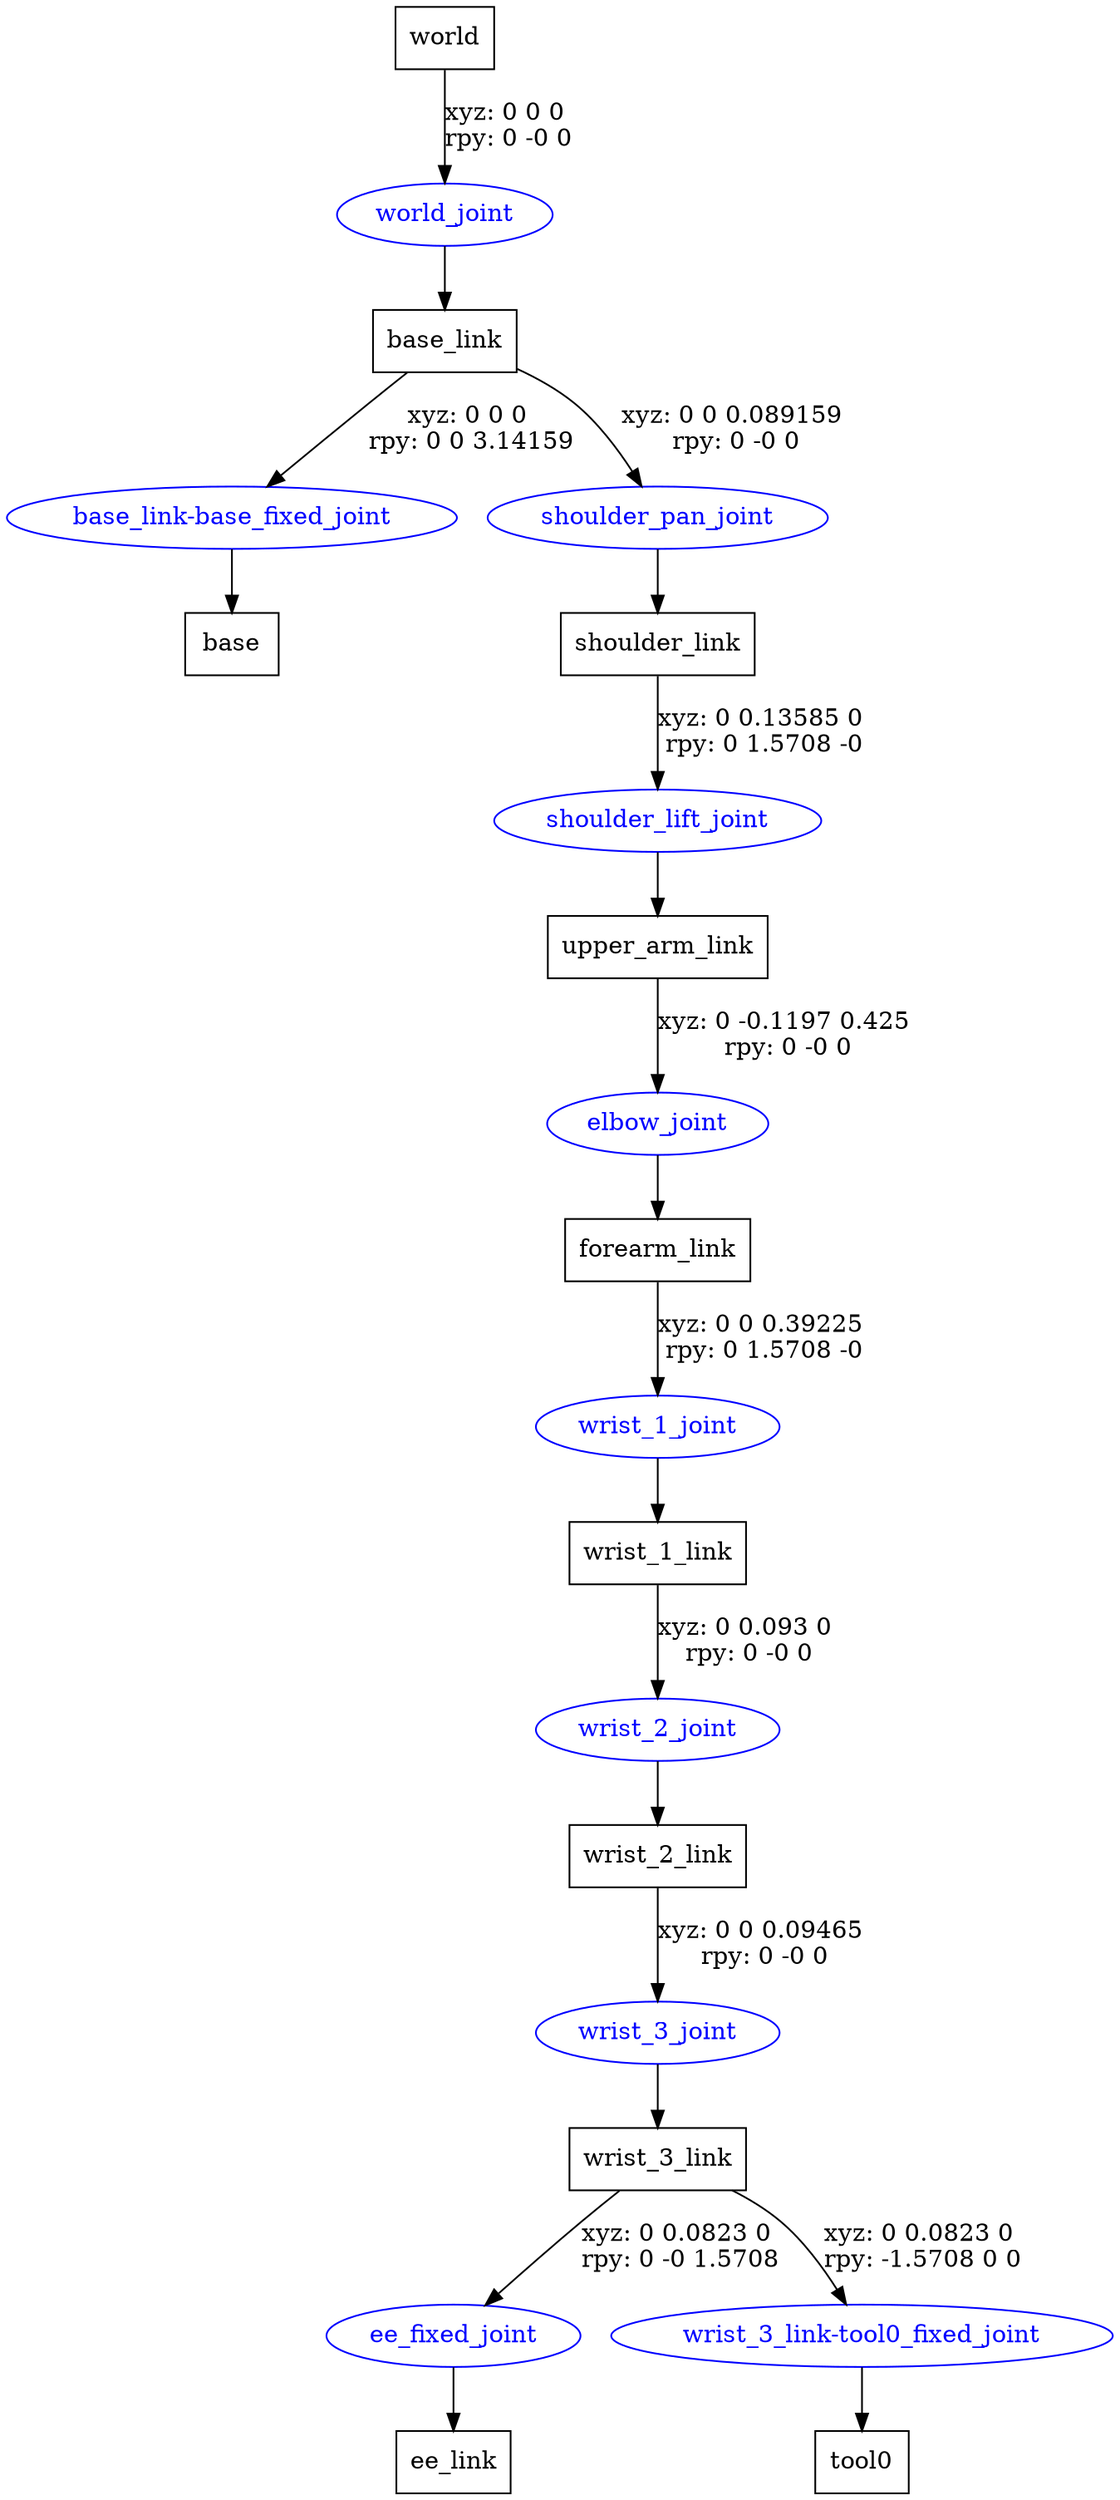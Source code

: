 digraph G {
node [shape=box];
"world" [label="world"];
"base_link" [label="base_link"];
"base" [label="base"];
"shoulder_link" [label="shoulder_link"];
"upper_arm_link" [label="upper_arm_link"];
"forearm_link" [label="forearm_link"];
"wrist_1_link" [label="wrist_1_link"];
"wrist_2_link" [label="wrist_2_link"];
"wrist_3_link" [label="wrist_3_link"];
"ee_link" [label="ee_link"];
"tool0" [label="tool0"];
node [shape=ellipse, color=blue, fontcolor=blue];
"world" -> "world_joint" [label="xyz: 0 0 0 \nrpy: 0 -0 0"]
"world_joint" -> "base_link"
"base_link" -> "base_link-base_fixed_joint" [label="xyz: 0 0 0 \nrpy: 0 0 3.14159"]
"base_link-base_fixed_joint" -> "base"
"base_link" -> "shoulder_pan_joint" [label="xyz: 0 0 0.089159 \nrpy: 0 -0 0"]
"shoulder_pan_joint" -> "shoulder_link"
"shoulder_link" -> "shoulder_lift_joint" [label="xyz: 0 0.13585 0 \nrpy: 0 1.5708 -0"]
"shoulder_lift_joint" -> "upper_arm_link"
"upper_arm_link" -> "elbow_joint" [label="xyz: 0 -0.1197 0.425 \nrpy: 0 -0 0"]
"elbow_joint" -> "forearm_link"
"forearm_link" -> "wrist_1_joint" [label="xyz: 0 0 0.39225 \nrpy: 0 1.5708 -0"]
"wrist_1_joint" -> "wrist_1_link"
"wrist_1_link" -> "wrist_2_joint" [label="xyz: 0 0.093 0 \nrpy: 0 -0 0"]
"wrist_2_joint" -> "wrist_2_link"
"wrist_2_link" -> "wrist_3_joint" [label="xyz: 0 0 0.09465 \nrpy: 0 -0 0"]
"wrist_3_joint" -> "wrist_3_link"
"wrist_3_link" -> "ee_fixed_joint" [label="xyz: 0 0.0823 0 \nrpy: 0 -0 1.5708"]
"ee_fixed_joint" -> "ee_link"
"wrist_3_link" -> "wrist_3_link-tool0_fixed_joint" [label="xyz: 0 0.0823 0 \nrpy: -1.5708 0 0"]
"wrist_3_link-tool0_fixed_joint" -> "tool0"
}
